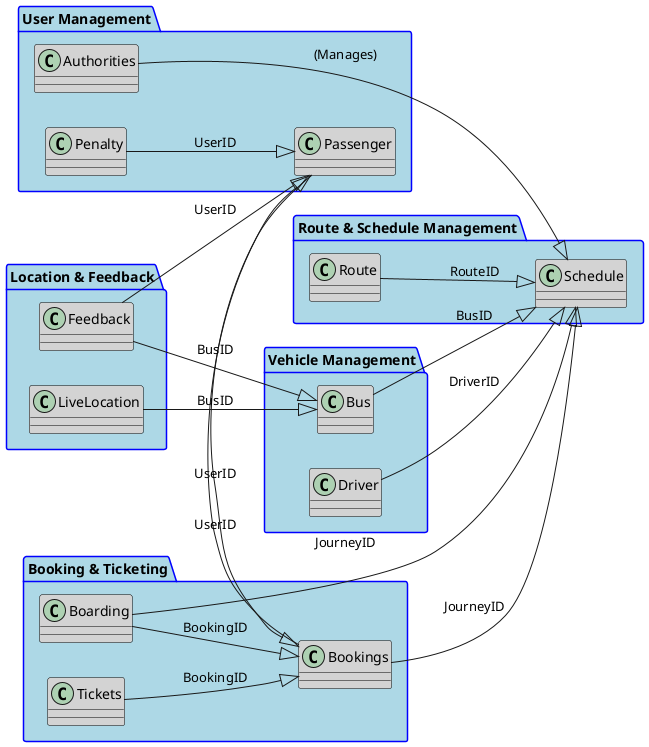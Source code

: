 @startuml
left to right direction

skinparam package {
  BackgroundColor LightBlue
  BorderColor Blue
  FontColor Black
}

skinparam class {
  BackgroundColor LightGray
  BorderColor Black
  FontColor Black
}

package "User Management" {
  class Passenger
  class Authorities
  class Penalty
}

package "Vehicle Management" {
  class Bus
  class Driver
}

package "Route & Schedule Management" {
  class Route
  class Schedule
}

package "Booking & Ticketing" {
  class Bookings
  class Tickets
  class Boarding
}

package "Location & Feedback" {
  class LiveLocation
  class Feedback
}

Passenger --|> Bookings : UserID
Authorities --|> Schedule : (Manages)
Penalty --|> Passenger : UserID

Bus --|> Schedule : BusID
Driver --|> Schedule : DriverID

Route --|> Schedule : RouteID

Bookings --|> Passenger : UserID
Bookings --|> Schedule : JourneyID
Tickets --|> Bookings : BookingID
Boarding --|> Bookings : BookingID
Boarding --|> Schedule : JourneyID

LiveLocation --|> Bus : BusID

Feedback --|> Passenger : UserID
Feedback --|> Bus : BusID

@enduml
